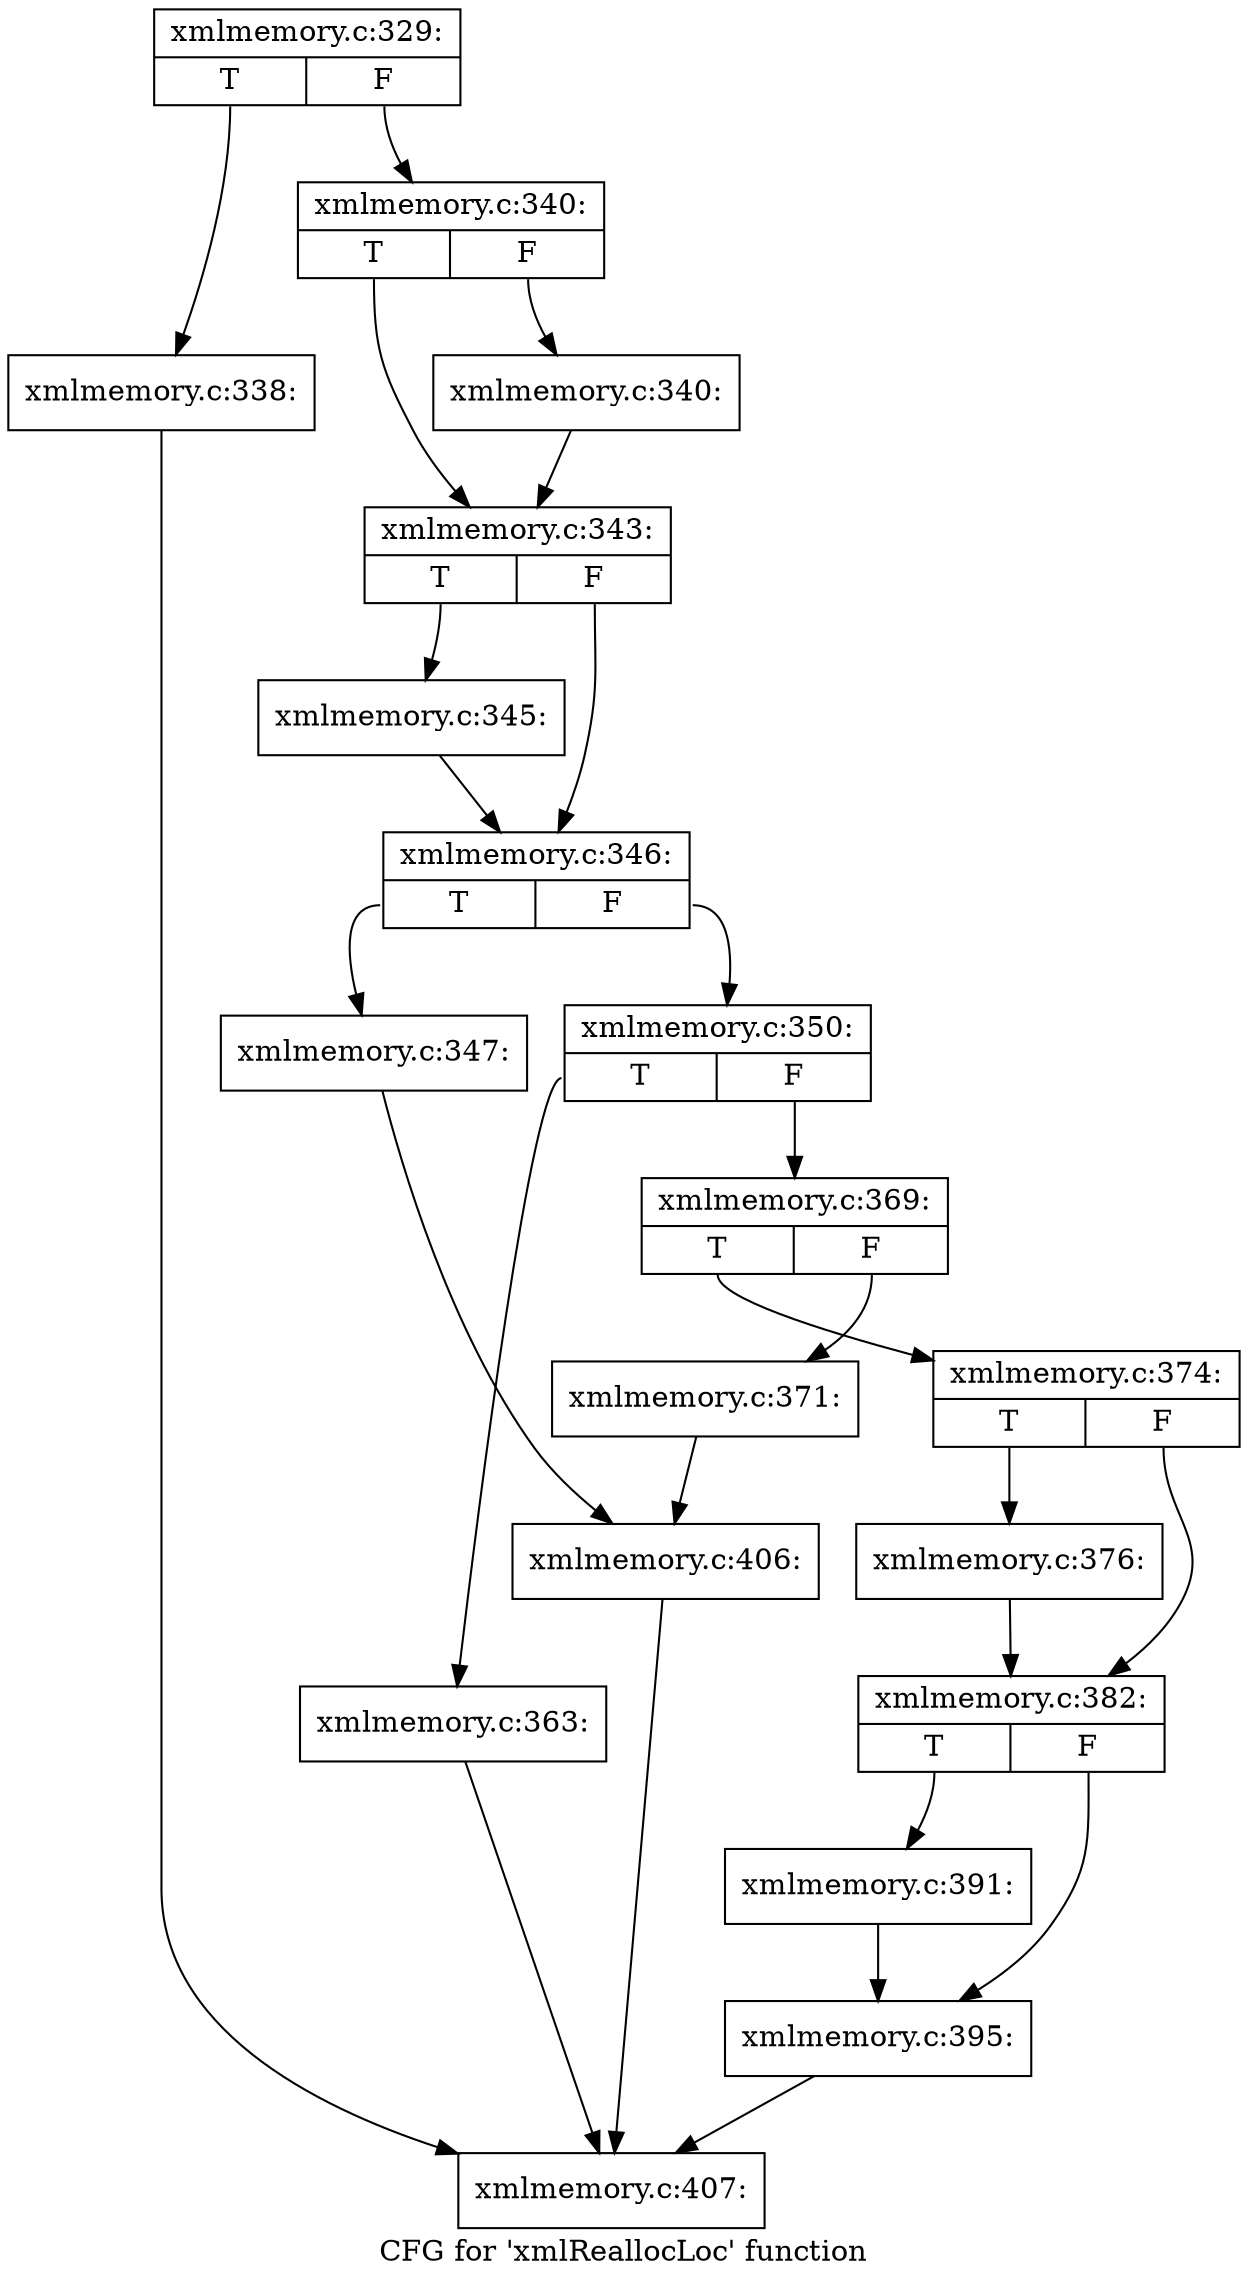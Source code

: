 digraph "CFG for 'xmlReallocLoc' function" {
	label="CFG for 'xmlReallocLoc' function";

	Node0x5650c3ecb470 [shape=record,label="{xmlmemory.c:329:|{<s0>T|<s1>F}}"];
	Node0x5650c3ecb470:s0 -> Node0x5650c3ed9b70;
	Node0x5650c3ecb470:s1 -> Node0x5650c3ed9bc0;
	Node0x5650c3ed9b70 [shape=record,label="{xmlmemory.c:338:}"];
	Node0x5650c3ed9b70 -> Node0x5650c3ecb350;
	Node0x5650c3ed9bc0 [shape=record,label="{xmlmemory.c:340:|{<s0>T|<s1>F}}"];
	Node0x5650c3ed9bc0:s0 -> Node0x5650c3eda2b0;
	Node0x5650c3ed9bc0:s1 -> Node0x5650c3eda260;
	Node0x5650c3eda260 [shape=record,label="{xmlmemory.c:340:}"];
	Node0x5650c3eda260 -> Node0x5650c3eda2b0;
	Node0x5650c3eda2b0 [shape=record,label="{xmlmemory.c:343:|{<s0>T|<s1>F}}"];
	Node0x5650c3eda2b0:s0 -> Node0x5650c3edaa50;
	Node0x5650c3eda2b0:s1 -> Node0x5650c3edaaa0;
	Node0x5650c3edaa50 [shape=record,label="{xmlmemory.c:345:}"];
	Node0x5650c3edaa50 -> Node0x5650c3edaaa0;
	Node0x5650c3edaaa0 [shape=record,label="{xmlmemory.c:346:|{<s0>T|<s1>F}}"];
	Node0x5650c3edaaa0:s0 -> Node0x5650c3edaf80;
	Node0x5650c3edaaa0:s1 -> Node0x5650c3edafd0;
	Node0x5650c3edaf80 [shape=record,label="{xmlmemory.c:347:}"];
	Node0x5650c3edaf80 -> Node0x5650c3edba40;
	Node0x5650c3edafd0 [shape=record,label="{xmlmemory.c:350:|{<s0>T|<s1>F}}"];
	Node0x5650c3edafd0:s0 -> Node0x5650c3edd160;
	Node0x5650c3edafd0:s1 -> Node0x5650c3edd1b0;
	Node0x5650c3edd160 [shape=record,label="{xmlmemory.c:363:}"];
	Node0x5650c3edd160 -> Node0x5650c3ecb350;
	Node0x5650c3edd1b0 [shape=record,label="{xmlmemory.c:369:|{<s0>T|<s1>F}}"];
	Node0x5650c3edd1b0:s0 -> Node0x5650c3ede8f0;
	Node0x5650c3edd1b0:s1 -> Node0x5650c3ede8a0;
	Node0x5650c3ede8a0 [shape=record,label="{xmlmemory.c:371:}"];
	Node0x5650c3ede8a0 -> Node0x5650c3edba40;
	Node0x5650c3ede8f0 [shape=record,label="{xmlmemory.c:374:|{<s0>T|<s1>F}}"];
	Node0x5650c3ede8f0:s0 -> Node0x5650c3edf0d0;
	Node0x5650c3ede8f0:s1 -> Node0x5650c3edf120;
	Node0x5650c3edf0d0 [shape=record,label="{xmlmemory.c:376:}"];
	Node0x5650c3edf0d0 -> Node0x5650c3edf120;
	Node0x5650c3edf120 [shape=record,label="{xmlmemory.c:382:|{<s0>T|<s1>F}}"];
	Node0x5650c3edf120:s0 -> Node0x5650c3ee1d00;
	Node0x5650c3edf120:s1 -> Node0x5650c3ee1d50;
	Node0x5650c3ee1d00 [shape=record,label="{xmlmemory.c:391:}"];
	Node0x5650c3ee1d00 -> Node0x5650c3ee1d50;
	Node0x5650c3ee1d50 [shape=record,label="{xmlmemory.c:395:}"];
	Node0x5650c3ee1d50 -> Node0x5650c3ecb350;
	Node0x5650c3edba40 [shape=record,label="{xmlmemory.c:406:}"];
	Node0x5650c3edba40 -> Node0x5650c3ecb350;
	Node0x5650c3ecb350 [shape=record,label="{xmlmemory.c:407:}"];
}
